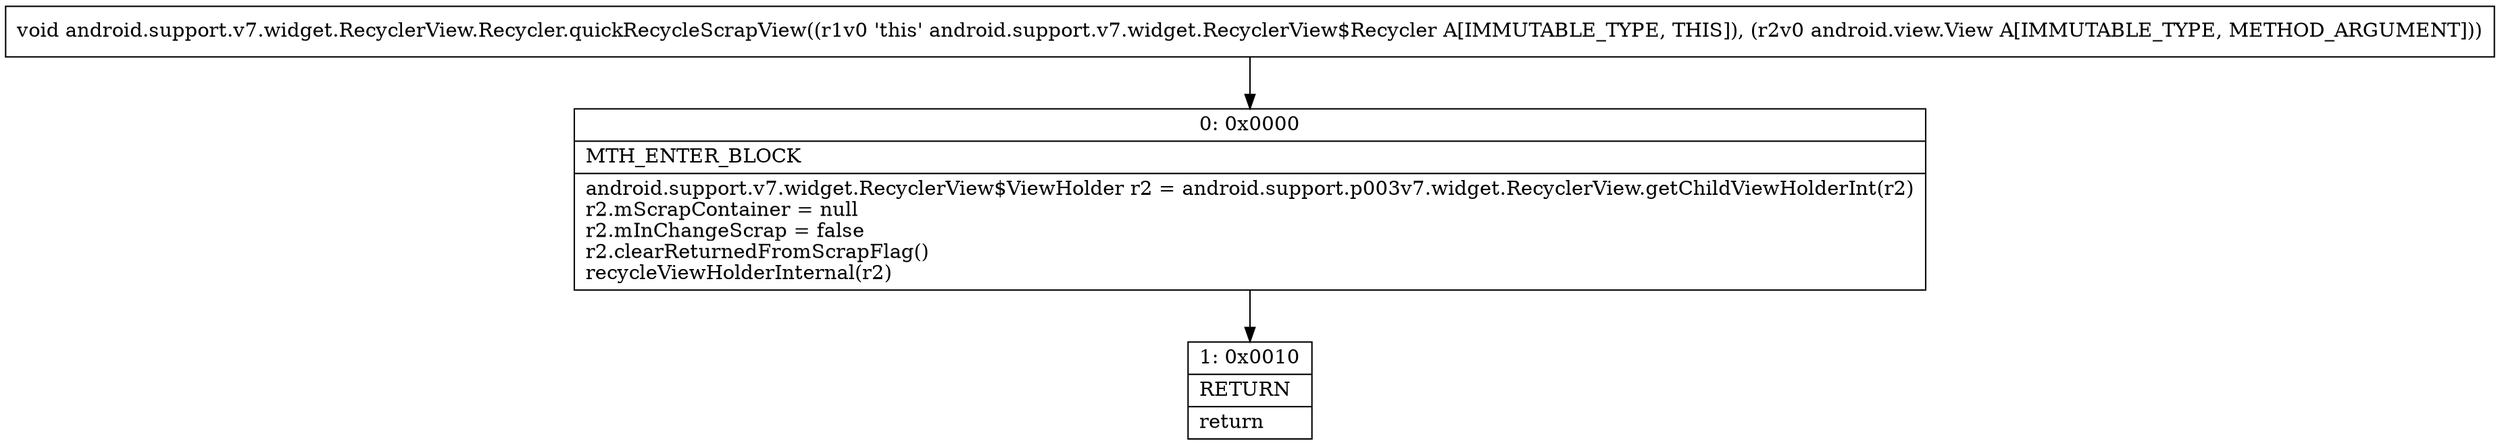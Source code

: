 digraph "CFG forandroid.support.v7.widget.RecyclerView.Recycler.quickRecycleScrapView(Landroid\/view\/View;)V" {
Node_0 [shape=record,label="{0\:\ 0x0000|MTH_ENTER_BLOCK\l|android.support.v7.widget.RecyclerView$ViewHolder r2 = android.support.p003v7.widget.RecyclerView.getChildViewHolderInt(r2)\lr2.mScrapContainer = null\lr2.mInChangeScrap = false\lr2.clearReturnedFromScrapFlag()\lrecycleViewHolderInternal(r2)\l}"];
Node_1 [shape=record,label="{1\:\ 0x0010|RETURN\l|return\l}"];
MethodNode[shape=record,label="{void android.support.v7.widget.RecyclerView.Recycler.quickRecycleScrapView((r1v0 'this' android.support.v7.widget.RecyclerView$Recycler A[IMMUTABLE_TYPE, THIS]), (r2v0 android.view.View A[IMMUTABLE_TYPE, METHOD_ARGUMENT])) }"];
MethodNode -> Node_0;
Node_0 -> Node_1;
}

